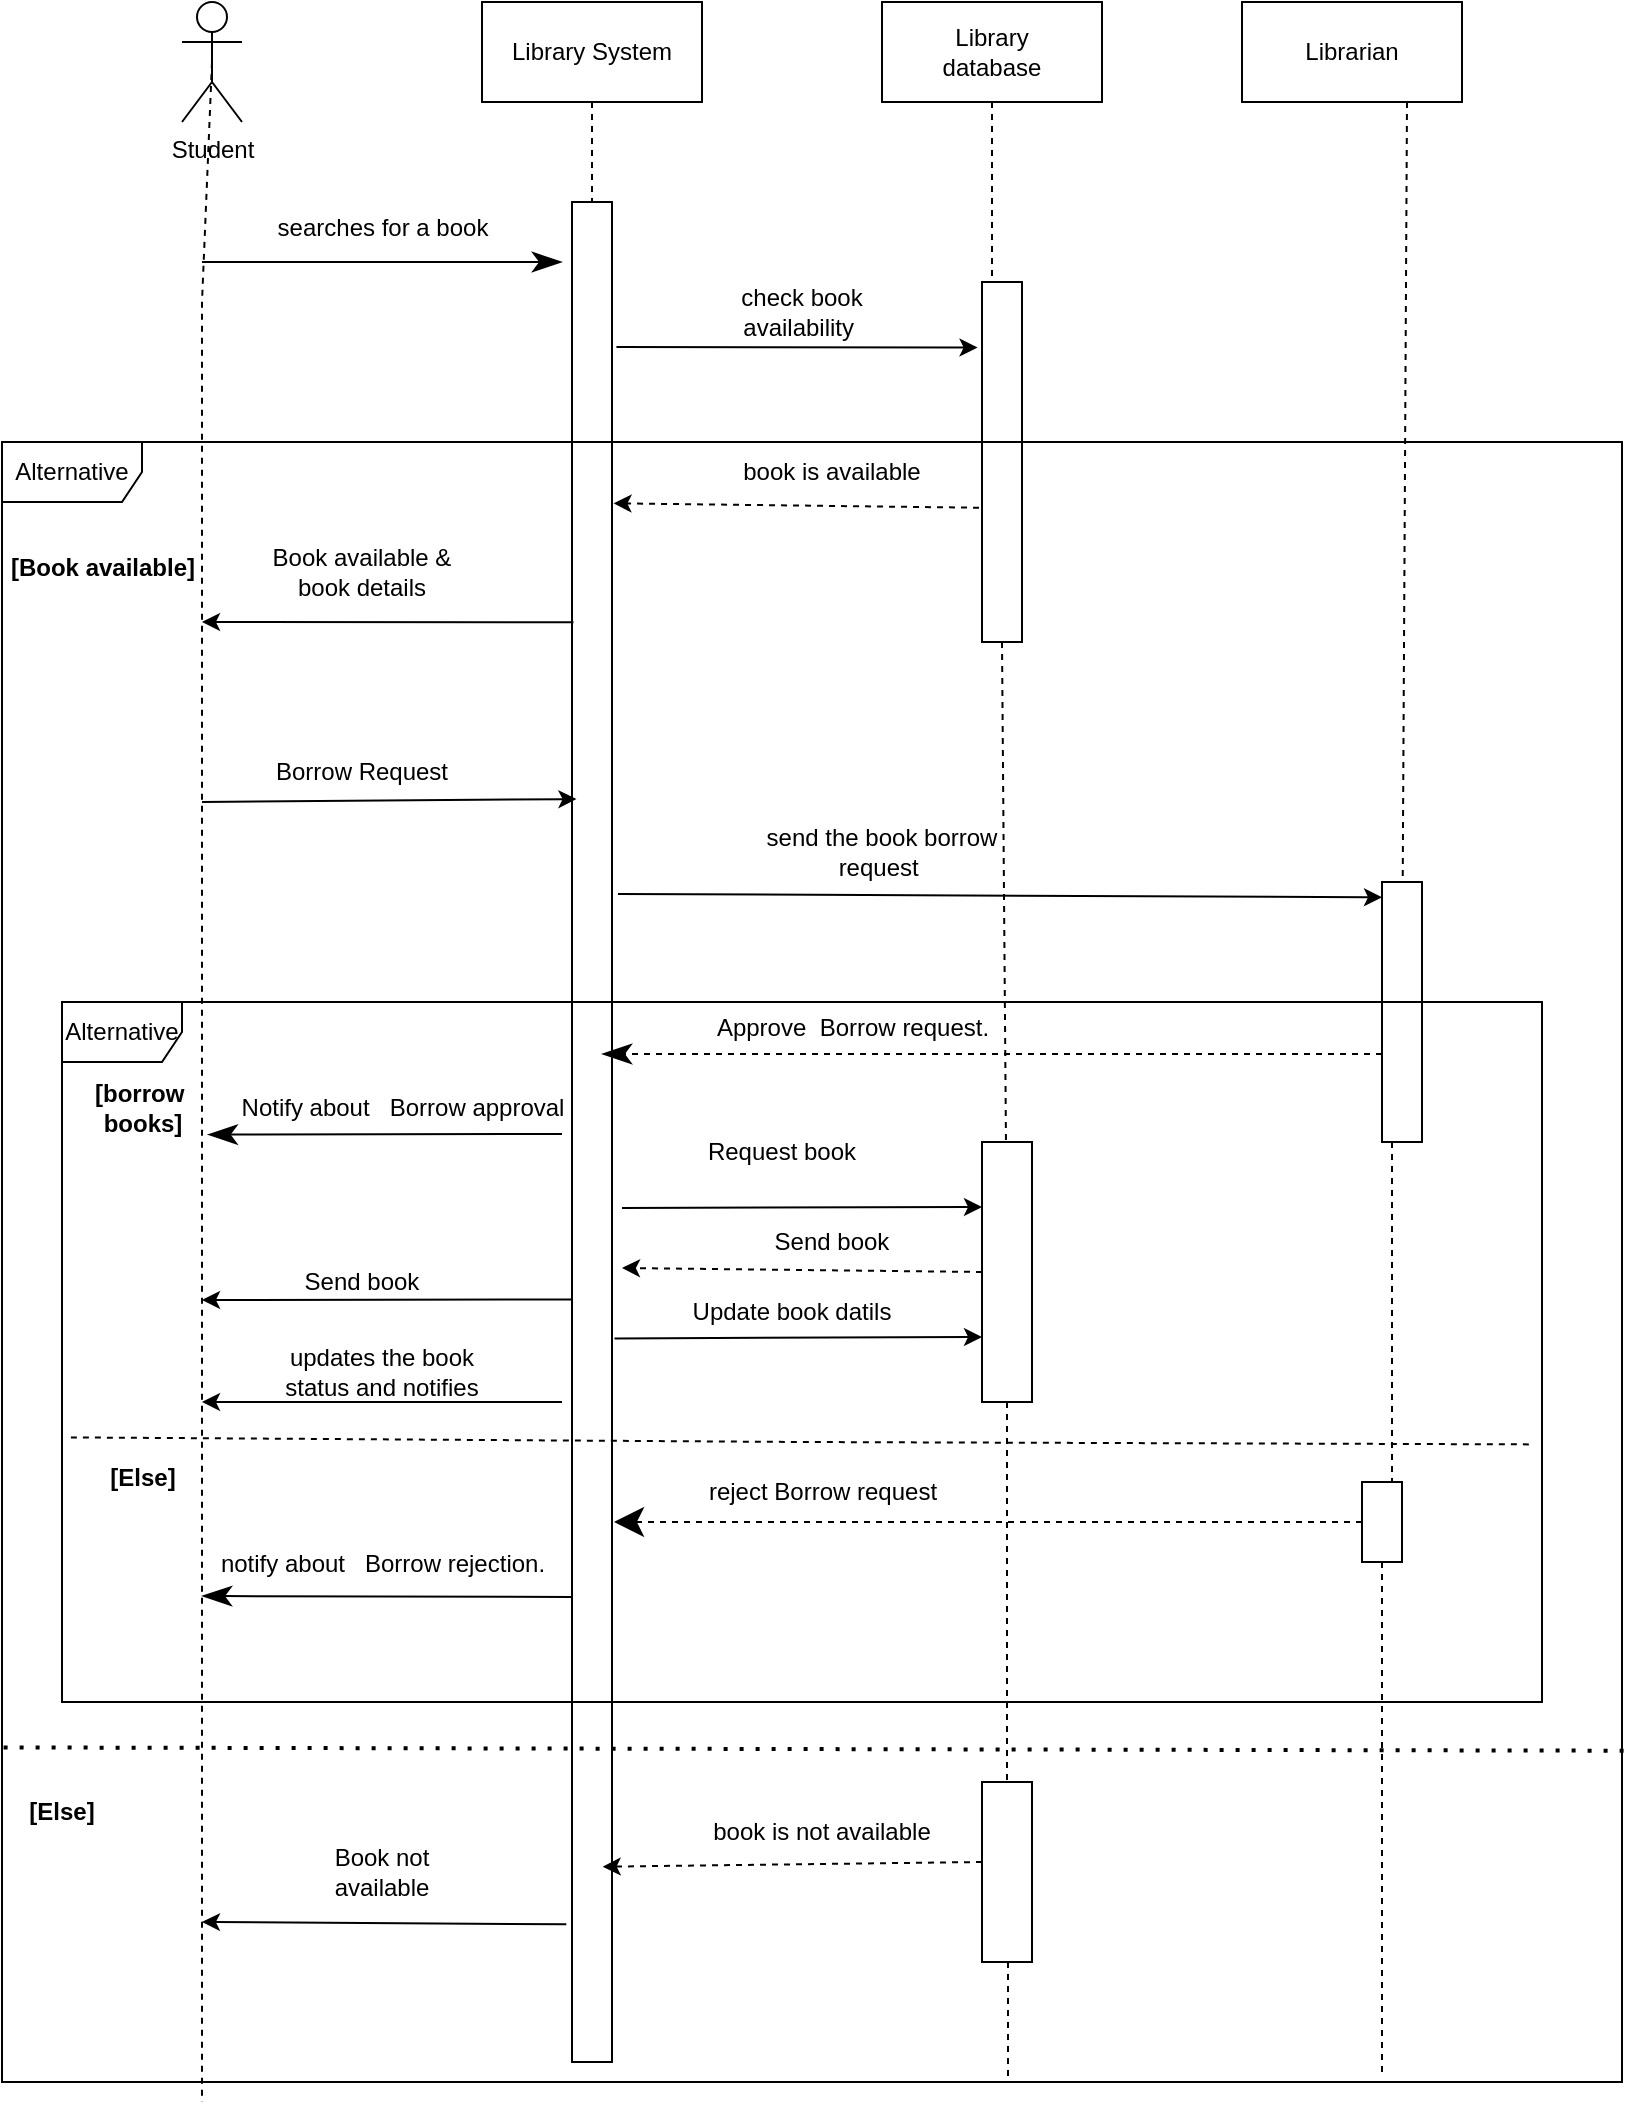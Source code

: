 <mxfile version="26.0.16">
  <diagram name="Page-1" id="fF-hLGE5bn9PlgKG-VpF">
    <mxGraphModel dx="1418" dy="916" grid="1" gridSize="10" guides="1" tooltips="1" connect="1" arrows="1" fold="1" page="1" pageScale="1" pageWidth="850" pageHeight="1100" math="0" shadow="0">
      <root>
        <mxCell id="0" />
        <mxCell id="1" parent="0" />
        <mxCell id="dhiBUMAR5Jumkya6LAop-12" style="edgeStyle=none;rounded=0;orthogonalLoop=1;jettySize=auto;html=1;exitX=0.5;exitY=0.5;exitDx=0;exitDy=0;exitPerimeter=0;startArrow=none;startFill=0;dashed=1;endArrow=none;" parent="1" source="dhiBUMAR5Jumkya6LAop-2" edge="1">
          <mxGeometry relative="1" as="geometry">
            <mxPoint x="120" y="1080" as="targetPoint" />
            <Array as="points">
              <mxPoint x="120" y="180" />
              <mxPoint x="120" y="640" />
            </Array>
          </mxGeometry>
        </mxCell>
        <mxCell id="dhiBUMAR5Jumkya6LAop-2" value="Student" style="shape=umlActor;verticalLabelPosition=bottom;verticalAlign=top;html=1;" parent="1" vertex="1">
          <mxGeometry x="110" y="30" width="30" height="60" as="geometry" />
        </mxCell>
        <mxCell id="dhiBUMAR5Jumkya6LAop-15" style="edgeStyle=none;rounded=0;orthogonalLoop=1;jettySize=auto;html=1;exitX=0.5;exitY=1;exitDx=0;exitDy=0;endArrow=none;startFill=0;dashed=1;" parent="1" source="dhiBUMAR5Jumkya6LAop-13" edge="1">
          <mxGeometry relative="1" as="geometry">
            <mxPoint x="315" y="160" as="targetPoint" />
          </mxGeometry>
        </mxCell>
        <mxCell id="dhiBUMAR5Jumkya6LAop-13" value="Library System" style="html=1;whiteSpace=wrap;" parent="1" vertex="1">
          <mxGeometry x="260" y="30" width="110" height="50" as="geometry" />
        </mxCell>
        <mxCell id="W78g9E1Q4o9CU29gc3kc-19" style="edgeStyle=none;rounded=0;orthogonalLoop=1;jettySize=auto;html=1;exitX=0.75;exitY=1;exitDx=0;exitDy=0;dashed=1;endArrow=none;startFill=0;" parent="1" source="dhiBUMAR5Jumkya6LAop-14" target="W78g9E1Q4o9CU29gc3kc-20" edge="1">
          <mxGeometry relative="1" as="geometry">
            <mxPoint x="720" y="400" as="targetPoint" />
          </mxGeometry>
        </mxCell>
        <mxCell id="dhiBUMAR5Jumkya6LAop-14" value="Librarian" style="html=1;whiteSpace=wrap;" parent="1" vertex="1">
          <mxGeometry x="640" y="30" width="110" height="50" as="geometry" />
        </mxCell>
        <mxCell id="dhiBUMAR5Jumkya6LAop-16" value="" style="endArrow=classicThin;endFill=1;endSize=12;html=1;rounded=0;" parent="1" edge="1">
          <mxGeometry width="160" relative="1" as="geometry">
            <mxPoint x="120" y="160" as="sourcePoint" />
            <mxPoint x="300" y="160" as="targetPoint" />
          </mxGeometry>
        </mxCell>
        <mxCell id="dhiBUMAR5Jumkya6LAop-17" value="&lt;span style=&quot;font-weight: normal;&quot;&gt;searches for a book&lt;/span&gt;" style="text;align=center;fontStyle=1;verticalAlign=middle;spacingLeft=3;spacingRight=3;strokeColor=none;rotatable=0;points=[[0,0.5],[1,0.5]];portConstraint=eastwest;html=1;" parent="1" vertex="1">
          <mxGeometry x="170" y="130" width="80" height="26" as="geometry" />
        </mxCell>
        <mxCell id="W78g9E1Q4o9CU29gc3kc-9" style="edgeStyle=none;rounded=0;orthogonalLoop=1;jettySize=auto;html=1;exitX=0.5;exitY=1;exitDx=0;exitDy=0;endArrow=none;startFill=0;dashed=1;" parent="1" source="W78g9E1Q4o9CU29gc3kc-3" edge="1">
          <mxGeometry relative="1" as="geometry">
            <mxPoint x="515" y="170" as="targetPoint" />
          </mxGeometry>
        </mxCell>
        <mxCell id="W78g9E1Q4o9CU29gc3kc-3" value="" style="rounded=0;whiteSpace=wrap;html=1;" parent="1" vertex="1">
          <mxGeometry x="460" y="30" width="110" height="50" as="geometry" />
        </mxCell>
        <mxCell id="W78g9E1Q4o9CU29gc3kc-4" value="Library database" style="text;html=1;align=center;verticalAlign=middle;whiteSpace=wrap;rounded=0;" parent="1" vertex="1">
          <mxGeometry x="485" y="40" width="60" height="30" as="geometry" />
        </mxCell>
        <mxCell id="W78g9E1Q4o9CU29gc3kc-5" value="" style="rounded=0;whiteSpace=wrap;html=1;" parent="1" vertex="1">
          <mxGeometry x="305" y="130" width="20" height="930" as="geometry" />
        </mxCell>
        <mxCell id="W78g9E1Q4o9CU29gc3kc-21" style="edgeStyle=none;rounded=0;orthogonalLoop=1;jettySize=auto;html=1;exitX=0.5;exitY=1;exitDx=0;exitDy=0;dashed=1;endArrow=none;startFill=0;" parent="1" source="W78g9E1Q4o9CU29gc3kc-10" edge="1" target="j_BsBxT7vEvIjkR0DyJq-15">
          <mxGeometry relative="1" as="geometry">
            <mxPoint x="522" y="620" as="targetPoint" />
          </mxGeometry>
        </mxCell>
        <mxCell id="W78g9E1Q4o9CU29gc3kc-10" value="" style="rounded=0;whiteSpace=wrap;html=1;" parent="1" vertex="1">
          <mxGeometry x="510" y="170" width="20" height="180" as="geometry" />
        </mxCell>
        <mxCell id="W78g9E1Q4o9CU29gc3kc-11" value="" style="endArrow=classic;html=1;rounded=0;exitX=1.111;exitY=0.078;exitDx=0;exitDy=0;exitPerimeter=0;entryX=-0.111;entryY=0.182;entryDx=0;entryDy=0;entryPerimeter=0;endFill=1;" parent="1" source="W78g9E1Q4o9CU29gc3kc-5" target="W78g9E1Q4o9CU29gc3kc-10" edge="1">
          <mxGeometry width="50" height="50" relative="1" as="geometry">
            <mxPoint x="390" y="430" as="sourcePoint" />
            <mxPoint x="440" y="380" as="targetPoint" />
          </mxGeometry>
        </mxCell>
        <mxCell id="W78g9E1Q4o9CU29gc3kc-13" value="" style="endArrow=classic;html=1;rounded=0;entryX=1.037;entryY=0.162;entryDx=0;entryDy=0;entryPerimeter=0;exitX=-0.074;exitY=0.627;exitDx=0;exitDy=0;exitPerimeter=0;dashed=1;" parent="1" source="W78g9E1Q4o9CU29gc3kc-10" target="W78g9E1Q4o9CU29gc3kc-5" edge="1">
          <mxGeometry width="50" height="50" relative="1" as="geometry">
            <mxPoint x="530" y="420" as="sourcePoint" />
            <mxPoint x="440" y="380" as="targetPoint" />
          </mxGeometry>
        </mxCell>
        <mxCell id="W78g9E1Q4o9CU29gc3kc-14" value="book is available" style="text;html=1;align=center;verticalAlign=middle;whiteSpace=wrap;rounded=0;" parent="1" vertex="1">
          <mxGeometry x="380" y="250" width="110" height="30" as="geometry" />
        </mxCell>
        <mxCell id="W78g9E1Q4o9CU29gc3kc-15" value="" style="endArrow=classic;html=1;rounded=0;exitX=0.037;exitY=0.226;exitDx=0;exitDy=0;exitPerimeter=0;" parent="1" source="W78g9E1Q4o9CU29gc3kc-5" edge="1">
          <mxGeometry width="50" height="50" relative="1" as="geometry">
            <mxPoint x="390" y="430" as="sourcePoint" />
            <mxPoint x="120" y="340" as="targetPoint" />
          </mxGeometry>
        </mxCell>
        <mxCell id="W78g9E1Q4o9CU29gc3kc-16" value="Book available &amp;amp; book details" style="text;html=1;align=center;verticalAlign=middle;whiteSpace=wrap;rounded=0;" parent="1" vertex="1">
          <mxGeometry x="140" y="300" width="120" height="30" as="geometry" />
        </mxCell>
        <mxCell id="W78g9E1Q4o9CU29gc3kc-17" value="" style="endArrow=classic;html=1;rounded=0;entryX=0.111;entryY=0.321;entryDx=0;entryDy=0;entryPerimeter=0;" parent="1" target="W78g9E1Q4o9CU29gc3kc-5" edge="1">
          <mxGeometry width="50" height="50" relative="1" as="geometry">
            <mxPoint x="120" y="430" as="sourcePoint" />
            <mxPoint x="440" y="380" as="targetPoint" />
          </mxGeometry>
        </mxCell>
        <mxCell id="W78g9E1Q4o9CU29gc3kc-18" value="Borrow Request" style="text;html=1;align=center;verticalAlign=middle;whiteSpace=wrap;rounded=0;" parent="1" vertex="1">
          <mxGeometry x="150" y="400" width="100" height="30" as="geometry" />
        </mxCell>
        <mxCell id="W78g9E1Q4o9CU29gc3kc-20" value="" style="rounded=0;whiteSpace=wrap;html=1;" parent="1" vertex="1">
          <mxGeometry x="710" y="470" width="20" height="130" as="geometry" />
        </mxCell>
        <mxCell id="W78g9E1Q4o9CU29gc3kc-22" value="" style="endArrow=classic;html=1;rounded=0;exitX=1.148;exitY=0.372;exitDx=0;exitDy=0;exitPerimeter=0;entryX=0;entryY=0.059;entryDx=0;entryDy=0;entryPerimeter=0;" parent="1" source="W78g9E1Q4o9CU29gc3kc-5" target="W78g9E1Q4o9CU29gc3kc-20" edge="1">
          <mxGeometry width="50" height="50" relative="1" as="geometry">
            <mxPoint x="390" y="600" as="sourcePoint" />
            <mxPoint x="440" y="550" as="targetPoint" />
          </mxGeometry>
        </mxCell>
        <mxCell id="W78g9E1Q4o9CU29gc3kc-23" value=" send the book borrow &lt;br&gt;request&amp;nbsp;" style="text;html=1;align=center;verticalAlign=middle;whiteSpace=wrap;rounded=0;" parent="1" vertex="1">
          <mxGeometry x="280" y="440" width="360" height="30" as="geometry" />
        </mxCell>
        <mxCell id="W78g9E1Q4o9CU29gc3kc-24" value="check book availability&amp;nbsp;" style="text;html=1;align=center;verticalAlign=middle;whiteSpace=wrap;rounded=0;" parent="1" vertex="1">
          <mxGeometry x="360" y="170" width="120" height="30" as="geometry" />
        </mxCell>
        <mxCell id="W78g9E1Q4o9CU29gc3kc-25" value=" Alternative" style="shape=umlFrame;whiteSpace=wrap;html=1;pointerEvents=0;width=70;height=30;" parent="1" vertex="1">
          <mxGeometry x="20" y="250" width="810" height="820" as="geometry" />
        </mxCell>
        <mxCell id="j_BsBxT7vEvIjkR0DyJq-1" value=" Alternative" style="shape=umlFrame;whiteSpace=wrap;html=1;pointerEvents=0;" vertex="1" parent="1">
          <mxGeometry x="50" y="530" width="740" height="350" as="geometry" />
        </mxCell>
        <mxCell id="j_BsBxT7vEvIjkR0DyJq-2" value="" style="endArrow=classicThin;endFill=1;endSize=12;html=1;rounded=0;entryX=1;entryY=0.5;entryDx=0;entryDy=0;dashed=1;" edge="1" parent="1">
          <mxGeometry width="160" relative="1" as="geometry">
            <mxPoint x="710" y="556" as="sourcePoint" />
            <mxPoint x="320" y="556" as="targetPoint" />
          </mxGeometry>
        </mxCell>
        <mxCell id="j_BsBxT7vEvIjkR0DyJq-3" value="&lt;span style=&quot;font-weight: normal;&quot;&gt;Approve&amp;nbsp;&lt;/span&gt; &lt;span style=&quot;font-weight: normal;&quot;&gt;Borrow&lt;/span&gt;&amp;nbsp;&lt;span style=&quot;font-weight: normal;&quot;&gt;request.&lt;/span&gt;" style="text;align=center;fontStyle=1;verticalAlign=middle;spacingLeft=3;spacingRight=3;strokeColor=none;rotatable=0;points=[[0,0.5],[1,0.5]];portConstraint=eastwest;html=1;" vertex="1" parent="1">
          <mxGeometry x="405" y="530" width="80" height="26" as="geometry" />
        </mxCell>
        <mxCell id="j_BsBxT7vEvIjkR0DyJq-4" value="" style="endArrow=classicThin;endFill=1;endSize=12;html=1;rounded=0;exitX=-0.142;exitY=0.547;exitDx=0;exitDy=0;exitPerimeter=0;" edge="1" parent="1">
          <mxGeometry width="160" relative="1" as="geometry">
            <mxPoint x="300.0" y="596" as="sourcePoint" />
            <mxPoint x="122.84" y="596.29" as="targetPoint" />
          </mxGeometry>
        </mxCell>
        <mxCell id="j_BsBxT7vEvIjkR0DyJq-5" value="&lt;span style=&quot;font-weight: normal;&quot;&gt;Notify about&amp;nbsp;&amp;nbsp;&lt;/span&gt; &lt;span style=&quot;font-weight: normal;&quot;&gt;Borrow&amp;nbsp;approval&lt;/span&gt;" style="text;align=center;fontStyle=1;verticalAlign=middle;spacingLeft=3;spacingRight=3;strokeColor=none;rotatable=0;points=[[0,0.5],[1,0.5]];portConstraint=eastwest;html=1;" vertex="1" parent="1">
          <mxGeometry x="180" y="570" width="80" height="26" as="geometry" />
        </mxCell>
        <mxCell id="j_BsBxT7vEvIjkR0DyJq-6" value="" style="endArrow=none;endFill=1;endSize=12;html=1;rounded=0;exitX=0.006;exitY=0.622;exitDx=0;exitDy=0;exitPerimeter=0;entryX=0.994;entryY=0.632;entryDx=0;entryDy=0;entryPerimeter=0;dashed=1;startFill=0;" edge="1" parent="1" source="j_BsBxT7vEvIjkR0DyJq-1" target="j_BsBxT7vEvIjkR0DyJq-1">
          <mxGeometry width="160" relative="1" as="geometry">
            <mxPoint x="320" y="460" as="sourcePoint" />
            <mxPoint x="480" y="460" as="targetPoint" />
            <Array as="points">
              <mxPoint x="420" y="750" />
            </Array>
          </mxGeometry>
        </mxCell>
        <mxCell id="j_BsBxT7vEvIjkR0DyJq-7" value=" [Else]" style="text;align=center;fontStyle=1;verticalAlign=middle;spacingLeft=3;spacingRight=3;strokeColor=none;rotatable=0;points=[[0,0.5],[1,0.5]];portConstraint=eastwest;html=1;" vertex="1" parent="1">
          <mxGeometry x="50" y="756" width="80" height="24" as="geometry" />
        </mxCell>
        <mxCell id="j_BsBxT7vEvIjkR0DyJq-8" value="" style="endArrow=classic;endFill=1;endSize=12;html=1;rounded=0;dashed=1;" edge="1" parent="1">
          <mxGeometry width="160" relative="1" as="geometry">
            <mxPoint x="700" y="790" as="sourcePoint" />
            <mxPoint x="326" y="790" as="targetPoint" />
          </mxGeometry>
        </mxCell>
        <mxCell id="j_BsBxT7vEvIjkR0DyJq-9" value="&lt;span style=&quot;font-weight: normal;&quot;&gt;reject&amp;nbsp;&lt;/span&gt;&lt;span style=&quot;font-weight: 400;&quot;&gt;Borrow&lt;/span&gt;&lt;span style=&quot;font-weight: normal;&quot;&gt;&amp;nbsp;request&lt;/span&gt;" style="text;align=center;fontStyle=1;verticalAlign=middle;spacingLeft=3;spacingRight=3;strokeColor=none;rotatable=0;points=[[0,0.5],[1,0.5]];portConstraint=eastwest;html=1;" vertex="1" parent="1">
          <mxGeometry x="390" y="762" width="80" height="26" as="geometry" />
        </mxCell>
        <mxCell id="j_BsBxT7vEvIjkR0DyJq-10" value="" style="endArrow=classicThin;endFill=1;endSize=12;html=1;rounded=0;exitX=0;exitY=0.75;exitDx=0;exitDy=0;" edge="1" parent="1" source="W78g9E1Q4o9CU29gc3kc-5">
          <mxGeometry width="160" relative="1" as="geometry">
            <mxPoint x="320" y="460" as="sourcePoint" />
            <mxPoint x="120" y="827" as="targetPoint" />
          </mxGeometry>
        </mxCell>
        <mxCell id="j_BsBxT7vEvIjkR0DyJq-11" value="&lt;span style=&quot;font-weight: normal;&quot;&gt;&lt;br&gt;notify about&amp;nbsp; &amp;nbsp;&lt;/span&gt;&lt;span style=&quot;font-weight: 400;&quot;&gt;Borrow&amp;nbsp;&lt;/span&gt;&lt;span style=&quot;font-weight: normal;&quot;&gt;rejection.&lt;br&gt;&lt;/span&gt;" style="text;align=center;fontStyle=1;verticalAlign=middle;spacingLeft=3;spacingRight=3;strokeColor=none;rotatable=0;points=[[0,0.5],[1,0.5]];portConstraint=eastwest;html=1;" vertex="1" parent="1">
          <mxGeometry x="170" y="790" width="80" height="26" as="geometry" />
        </mxCell>
        <mxCell id="j_BsBxT7vEvIjkR0DyJq-13" value=" [Book available]" style="text;align=center;fontStyle=1;verticalAlign=middle;spacingLeft=3;spacingRight=3;strokeColor=none;rotatable=0;points=[[0,0.5],[1,0.5]];portConstraint=eastwest;html=1;" vertex="1" parent="1">
          <mxGeometry x="30" y="300" width="80" height="26" as="geometry" />
        </mxCell>
        <mxCell id="j_BsBxT7vEvIjkR0DyJq-14" value=" [borrow&amp;nbsp;&lt;div&gt;books]&lt;/div&gt;" style="text;align=center;fontStyle=1;verticalAlign=middle;spacingLeft=3;spacingRight=3;strokeColor=none;rotatable=0;points=[[0,0.5],[1,0.5]];portConstraint=eastwest;html=1;" vertex="1" parent="1">
          <mxGeometry x="50" y="570" width="80" height="26" as="geometry" />
        </mxCell>
        <mxCell id="j_BsBxT7vEvIjkR0DyJq-15" value="" style="rounded=0;whiteSpace=wrap;html=1;" vertex="1" parent="1">
          <mxGeometry x="510" y="600" width="25" height="130" as="geometry" />
        </mxCell>
        <mxCell id="j_BsBxT7vEvIjkR0DyJq-17" value="&lt;span style=&quot;font-weight: 700; text-wrap-mode: nowrap;&quot;&gt;[Else]&lt;/span&gt;" style="text;html=1;align=center;verticalAlign=middle;whiteSpace=wrap;rounded=0;" vertex="1" parent="1">
          <mxGeometry x="20" y="920" width="60" height="30" as="geometry" />
        </mxCell>
        <mxCell id="j_BsBxT7vEvIjkR0DyJq-18" value="" style="endArrow=none;dashed=1;html=1;dashPattern=1 3;strokeWidth=2;rounded=0;exitX=0.001;exitY=0.796;exitDx=0;exitDy=0;exitPerimeter=0;entryX=1.002;entryY=0.798;entryDx=0;entryDy=0;entryPerimeter=0;" edge="1" parent="1" source="W78g9E1Q4o9CU29gc3kc-25" target="W78g9E1Q4o9CU29gc3kc-25">
          <mxGeometry width="50" height="50" relative="1" as="geometry">
            <mxPoint x="370" y="740" as="sourcePoint" />
            <mxPoint x="420" y="690" as="targetPoint" />
          </mxGeometry>
        </mxCell>
        <mxCell id="j_BsBxT7vEvIjkR0DyJq-19" value="" style="rounded=0;whiteSpace=wrap;html=1;" vertex="1" parent="1">
          <mxGeometry x="510" y="920" width="25" height="90" as="geometry" />
        </mxCell>
        <mxCell id="j_BsBxT7vEvIjkR0DyJq-20" value="" style="endArrow=classic;html=1;rounded=0;entryX=0;entryY=0.25;entryDx=0;entryDy=0;" edge="1" parent="1" target="j_BsBxT7vEvIjkR0DyJq-15">
          <mxGeometry width="50" height="50" relative="1" as="geometry">
            <mxPoint x="330" y="633" as="sourcePoint" />
            <mxPoint x="420" y="580" as="targetPoint" />
          </mxGeometry>
        </mxCell>
        <mxCell id="j_BsBxT7vEvIjkR0DyJq-21" value="Request book" style="text;html=1;align=center;verticalAlign=middle;whiteSpace=wrap;rounded=0;" vertex="1" parent="1">
          <mxGeometry x="360" y="590" width="100" height="30" as="geometry" />
        </mxCell>
        <mxCell id="j_BsBxT7vEvIjkR0DyJq-23" value="" style="endArrow=classic;html=1;rounded=0;dashed=1;exitX=0;exitY=0.5;exitDx=0;exitDy=0;" edge="1" parent="1" source="j_BsBxT7vEvIjkR0DyJq-15">
          <mxGeometry width="50" height="50" relative="1" as="geometry">
            <mxPoint x="500" y="660" as="sourcePoint" />
            <mxPoint x="330" y="663" as="targetPoint" />
          </mxGeometry>
        </mxCell>
        <mxCell id="j_BsBxT7vEvIjkR0DyJq-25" value=" Send book" style="text;html=1;align=center;verticalAlign=middle;whiteSpace=wrap;rounded=0;" vertex="1" parent="1">
          <mxGeometry x="405" y="635" width="60" height="30" as="geometry" />
        </mxCell>
        <mxCell id="j_BsBxT7vEvIjkR0DyJq-26" value="" style="endArrow=classic;html=1;rounded=0;exitX=-0.021;exitY=0.59;exitDx=0;exitDy=0;exitPerimeter=0;" edge="1" parent="1" source="W78g9E1Q4o9CU29gc3kc-5">
          <mxGeometry width="50" height="50" relative="1" as="geometry">
            <mxPoint x="370" y="630" as="sourcePoint" />
            <mxPoint x="120" y="679" as="targetPoint" />
          </mxGeometry>
        </mxCell>
        <mxCell id="j_BsBxT7vEvIjkR0DyJq-27" value=" Send book" style="text;html=1;align=center;verticalAlign=middle;whiteSpace=wrap;rounded=0;" vertex="1" parent="1">
          <mxGeometry x="170" y="655" width="60" height="30" as="geometry" />
        </mxCell>
        <mxCell id="j_BsBxT7vEvIjkR0DyJq-28" value="" style="rounded=0;whiteSpace=wrap;html=1;" vertex="1" parent="1">
          <mxGeometry x="700" y="770" width="20" height="40" as="geometry" />
        </mxCell>
        <mxCell id="j_BsBxT7vEvIjkR0DyJq-30" value="" style="endArrow=classic;html=1;rounded=0;entryX=0.767;entryY=0.895;entryDx=0;entryDy=0;entryPerimeter=0;dashed=1;" edge="1" parent="1" target="W78g9E1Q4o9CU29gc3kc-5">
          <mxGeometry width="50" height="50" relative="1" as="geometry">
            <mxPoint x="510" y="960" as="sourcePoint" />
            <mxPoint x="420" y="580" as="targetPoint" />
          </mxGeometry>
        </mxCell>
        <mxCell id="j_BsBxT7vEvIjkR0DyJq-31" value="book is not available" style="text;html=1;align=center;verticalAlign=middle;whiteSpace=wrap;rounded=0;" vertex="1" parent="1">
          <mxGeometry x="370" y="930" width="120" height="30" as="geometry" />
        </mxCell>
        <mxCell id="j_BsBxT7vEvIjkR0DyJq-32" value="" style="endArrow=classic;html=1;rounded=0;exitX=-0.142;exitY=0.926;exitDx=0;exitDy=0;exitPerimeter=0;" edge="1" parent="1" source="W78g9E1Q4o9CU29gc3kc-5">
          <mxGeometry width="50" height="50" relative="1" as="geometry">
            <mxPoint x="370" y="630" as="sourcePoint" />
            <mxPoint x="120" y="990" as="targetPoint" />
          </mxGeometry>
        </mxCell>
        <mxCell id="j_BsBxT7vEvIjkR0DyJq-34" value=" Book not available" style="text;html=1;align=center;verticalAlign=middle;whiteSpace=wrap;rounded=0;" vertex="1" parent="1">
          <mxGeometry x="180" y="950" width="60" height="30" as="geometry" />
        </mxCell>
        <mxCell id="j_BsBxT7vEvIjkR0DyJq-35" value="" style="endArrow=none;html=1;rounded=0;entryX=0.5;entryY=0;entryDx=0;entryDy=0;startFill=0;dashed=1;exitX=0.5;exitY=1;exitDx=0;exitDy=0;" edge="1" parent="1" source="j_BsBxT7vEvIjkR0DyJq-15" target="j_BsBxT7vEvIjkR0DyJq-19">
          <mxGeometry width="50" height="50" relative="1" as="geometry">
            <mxPoint x="523" y="750" as="sourcePoint" />
            <mxPoint x="420" y="580" as="targetPoint" />
          </mxGeometry>
        </mxCell>
        <mxCell id="j_BsBxT7vEvIjkR0DyJq-36" value="" style="endArrow=none;html=1;rounded=0;exitX=0.25;exitY=1;exitDx=0;exitDy=0;dashed=1;startFill=0;entryX=0.75;entryY=0;entryDx=0;entryDy=0;" edge="1" parent="1" source="W78g9E1Q4o9CU29gc3kc-20" target="j_BsBxT7vEvIjkR0DyJq-28">
          <mxGeometry width="50" height="50" relative="1" as="geometry">
            <mxPoint x="370" y="630" as="sourcePoint" />
            <mxPoint x="715" y="720" as="targetPoint" />
          </mxGeometry>
        </mxCell>
        <mxCell id="j_BsBxT7vEvIjkR0DyJq-37" value="" style="endArrow=none;html=1;rounded=0;exitX=0.5;exitY=1;exitDx=0;exitDy=0;startFill=0;dashed=1;" edge="1" parent="1" source="j_BsBxT7vEvIjkR0DyJq-28">
          <mxGeometry width="50" height="50" relative="1" as="geometry">
            <mxPoint x="370" y="630" as="sourcePoint" />
            <mxPoint x="710" y="1065" as="targetPoint" />
          </mxGeometry>
        </mxCell>
        <mxCell id="j_BsBxT7vEvIjkR0DyJq-38" value="" style="endArrow=none;html=1;rounded=0;startFill=0;dashed=1;" edge="1" parent="1">
          <mxGeometry width="50" height="50" relative="1" as="geometry">
            <mxPoint x="523" y="1010" as="sourcePoint" />
            <mxPoint x="523" y="1067" as="targetPoint" />
          </mxGeometry>
        </mxCell>
        <mxCell id="j_BsBxT7vEvIjkR0DyJq-40" value="" style="endArrow=classic;html=1;rounded=0;entryX=0;entryY=0.75;entryDx=0;entryDy=0;exitX=1.062;exitY=0.611;exitDx=0;exitDy=0;exitPerimeter=0;" edge="1" parent="1" source="W78g9E1Q4o9CU29gc3kc-5" target="j_BsBxT7vEvIjkR0DyJq-15">
          <mxGeometry width="50" height="50" relative="1" as="geometry">
            <mxPoint x="370" y="630" as="sourcePoint" />
            <mxPoint x="420" y="580" as="targetPoint" />
          </mxGeometry>
        </mxCell>
        <mxCell id="j_BsBxT7vEvIjkR0DyJq-41" value=" Update book datils " style="text;html=1;align=center;verticalAlign=middle;whiteSpace=wrap;rounded=0;" vertex="1" parent="1">
          <mxGeometry x="360" y="670" width="110" height="30" as="geometry" />
        </mxCell>
        <mxCell id="j_BsBxT7vEvIjkR0DyJq-42" value="" style="endArrow=classic;html=1;rounded=0;" edge="1" parent="1">
          <mxGeometry width="50" height="50" relative="1" as="geometry">
            <mxPoint x="300" y="730" as="sourcePoint" />
            <mxPoint x="120" y="730" as="targetPoint" />
          </mxGeometry>
        </mxCell>
        <mxCell id="j_BsBxT7vEvIjkR0DyJq-43" value=" updates the book status and notifies" style="text;html=1;align=center;verticalAlign=middle;whiteSpace=wrap;rounded=0;" vertex="1" parent="1">
          <mxGeometry x="150" y="700" width="120" height="30" as="geometry" />
        </mxCell>
      </root>
    </mxGraphModel>
  </diagram>
</mxfile>

